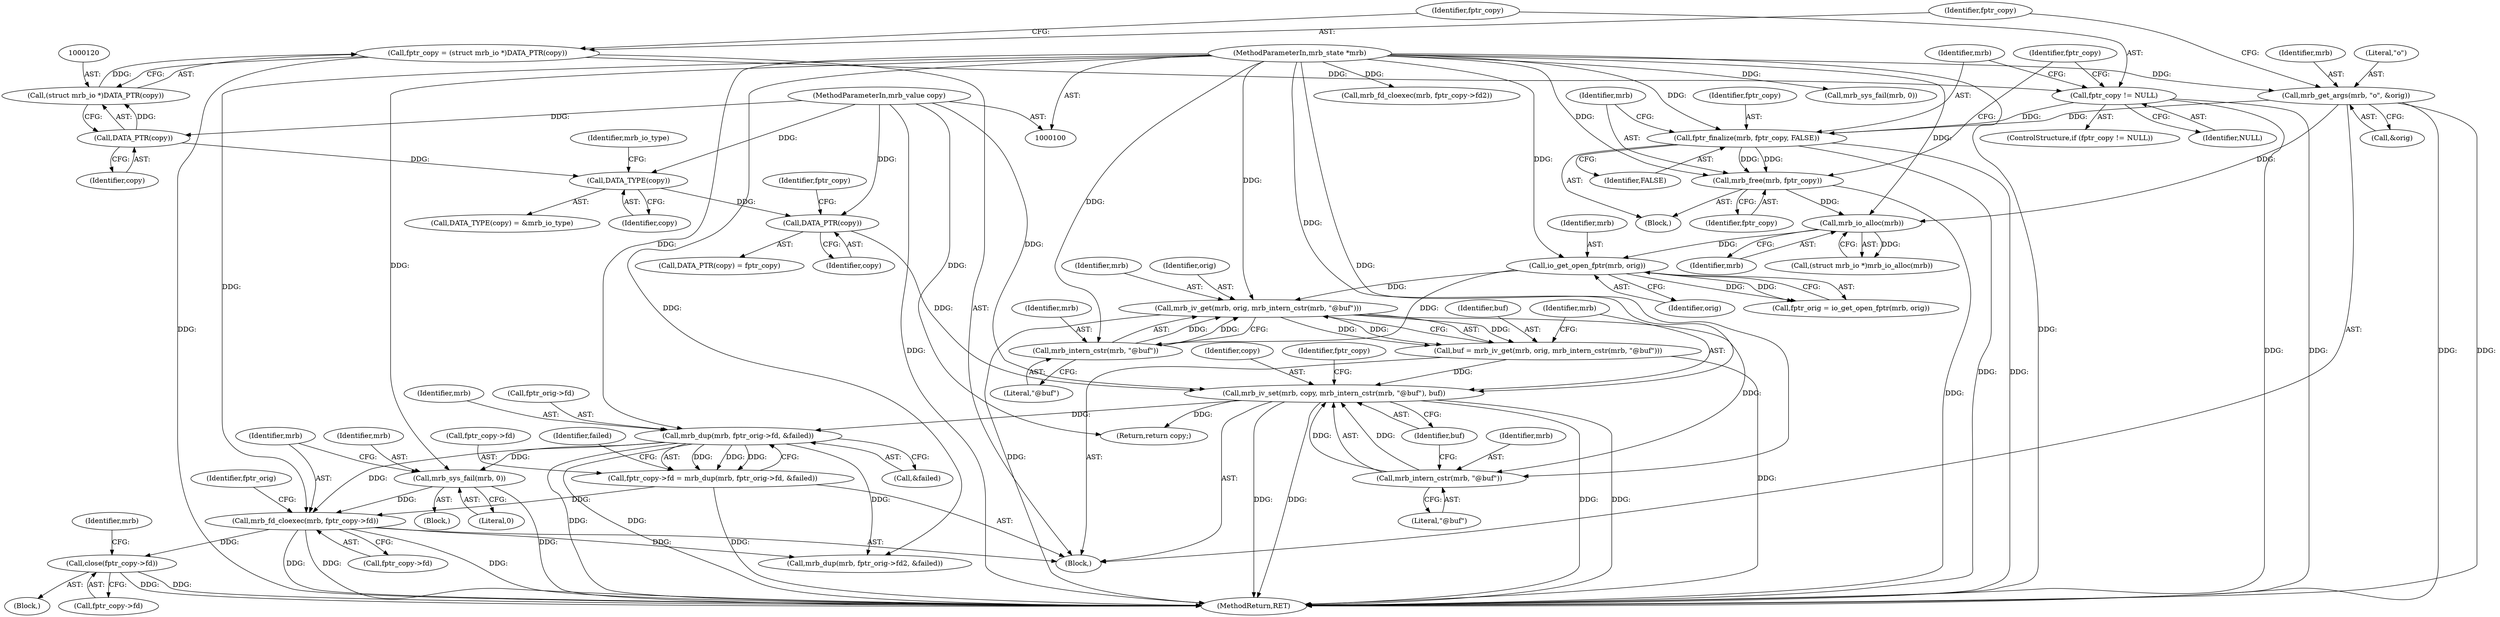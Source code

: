digraph "0_mruby_b51b21fc63c9805862322551387d9036f2b63433@API" {
"1000214" [label="(Call,close(fptr_copy->fd))"];
"1000187" [label="(Call,mrb_fd_cloexec(mrb, fptr_copy->fd))"];
"1000184" [label="(Call,mrb_sys_fail(mrb, 0))"];
"1000174" [label="(Call,mrb_dup(mrb, fptr_orig->fd, &failed))"];
"1000163" [label="(Call,mrb_iv_set(mrb, copy, mrb_intern_cstr(mrb, \"@buf\"), buf))"];
"1000166" [label="(Call,mrb_intern_cstr(mrb, \"@buf\"))"];
"1000157" [label="(Call,mrb_iv_get(mrb, orig, mrb_intern_cstr(mrb, \"@buf\")))"];
"1000160" [label="(Call,mrb_intern_cstr(mrb, \"@buf\"))"];
"1000143" [label="(Call,io_get_open_fptr(mrb, orig))"];
"1000139" [label="(Call,mrb_io_alloc(mrb))"];
"1000132" [label="(Call,mrb_free(mrb, fptr_copy))"];
"1000128" [label="(Call,fptr_finalize(mrb, fptr_copy, FALSE))"];
"1000112" [label="(Call,mrb_get_args(mrb, \"o\", &orig))"];
"1000101" [label="(MethodParameterIn,mrb_state *mrb)"];
"1000124" [label="(Call,fptr_copy != NULL)"];
"1000117" [label="(Call,fptr_copy = (struct mrb_io *)DATA_PTR(copy))"];
"1000119" [label="(Call,(struct mrb_io *)DATA_PTR(copy))"];
"1000121" [label="(Call,DATA_PTR(copy))"];
"1000102" [label="(MethodParameterIn,mrb_value copy)"];
"1000152" [label="(Call,DATA_PTR(copy))"];
"1000147" [label="(Call,DATA_TYPE(copy))"];
"1000155" [label="(Call,buf = mrb_iv_get(mrb, orig, mrb_intern_cstr(mrb, \"@buf\")))"];
"1000170" [label="(Call,fptr_copy->fd = mrb_dup(mrb, fptr_orig->fd, &failed))"];
"1000133" [label="(Identifier,mrb)"];
"1000140" [label="(Identifier,mrb)"];
"1000125" [label="(Identifier,fptr_copy)"];
"1000218" [label="(Call,mrb_sys_fail(mrb, 0))"];
"1000129" [label="(Identifier,mrb)"];
"1000154" [label="(Identifier,fptr_copy)"];
"1000148" [label="(Identifier,copy)"];
"1000117" [label="(Call,fptr_copy = (struct mrb_io *)DATA_PTR(copy))"];
"1000172" [label="(Identifier,fptr_copy)"];
"1000155" [label="(Call,buf = mrb_iv_get(mrb, orig, mrb_intern_cstr(mrb, \"@buf\")))"];
"1000159" [label="(Identifier,orig)"];
"1000167" [label="(Identifier,mrb)"];
"1000170" [label="(Call,fptr_copy->fd = mrb_dup(mrb, fptr_orig->fd, &failed))"];
"1000102" [label="(MethodParameterIn,mrb_value copy)"];
"1000136" [label="(Identifier,fptr_copy)"];
"1000128" [label="(Call,fptr_finalize(mrb, fptr_copy, FALSE))"];
"1000113" [label="(Identifier,mrb)"];
"1000147" [label="(Call,DATA_TYPE(copy))"];
"1000139" [label="(Call,mrb_io_alloc(mrb))"];
"1000112" [label="(Call,mrb_get_args(mrb, \"o\", &orig))"];
"1000187" [label="(Call,mrb_fd_cloexec(mrb, fptr_copy->fd))"];
"1000213" [label="(Block,)"];
"1000189" [label="(Call,fptr_copy->fd)"];
"1000179" [label="(Call,&failed)"];
"1000215" [label="(Call,fptr_copy->fd)"];
"1000103" [label="(Block,)"];
"1000145" [label="(Identifier,orig)"];
"1000127" [label="(Block,)"];
"1000130" [label="(Identifier,fptr_copy)"];
"1000169" [label="(Identifier,buf)"];
"1000171" [label="(Call,fptr_copy->fd)"];
"1000174" [label="(Call,mrb_dup(mrb, fptr_orig->fd, &failed))"];
"1000119" [label="(Call,(struct mrb_io *)DATA_PTR(copy))"];
"1000121" [label="(Call,DATA_PTR(copy))"];
"1000188" [label="(Identifier,mrb)"];
"1000183" [label="(Block,)"];
"1000144" [label="(Identifier,mrb)"];
"1000122" [label="(Identifier,copy)"];
"1000204" [label="(Call,mrb_dup(mrb, fptr_orig->fd2, &failed))"];
"1000152" [label="(Call,DATA_PTR(copy))"];
"1000168" [label="(Literal,\"@buf\")"];
"1000151" [label="(Call,DATA_PTR(copy) = fptr_copy)"];
"1000146" [label="(Call,DATA_TYPE(copy) = &mrb_io_type)"];
"1000114" [label="(Literal,\"o\")"];
"1000153" [label="(Identifier,copy)"];
"1000132" [label="(Call,mrb_free(mrb, fptr_copy))"];
"1000124" [label="(Call,fptr_copy != NULL)"];
"1000263" [label="(MethodReturn,RET)"];
"1000176" [label="(Call,fptr_orig->fd)"];
"1000118" [label="(Identifier,fptr_copy)"];
"1000156" [label="(Identifier,buf)"];
"1000163" [label="(Call,mrb_iv_set(mrb, copy, mrb_intern_cstr(mrb, \"@buf\"), buf))"];
"1000164" [label="(Identifier,mrb)"];
"1000175" [label="(Identifier,mrb)"];
"1000186" [label="(Literal,0)"];
"1000160" [label="(Call,mrb_intern_cstr(mrb, \"@buf\"))"];
"1000185" [label="(Identifier,mrb)"];
"1000126" [label="(Identifier,NULL)"];
"1000158" [label="(Identifier,mrb)"];
"1000165" [label="(Identifier,copy)"];
"1000166" [label="(Call,mrb_intern_cstr(mrb, \"@buf\"))"];
"1000162" [label="(Literal,\"@buf\")"];
"1000131" [label="(Identifier,FALSE)"];
"1000221" [label="(Call,mrb_fd_cloexec(mrb, fptr_copy->fd2))"];
"1000182" [label="(Identifier,failed)"];
"1000219" [label="(Identifier,mrb)"];
"1000157" [label="(Call,mrb_iv_get(mrb, orig, mrb_intern_cstr(mrb, \"@buf\")))"];
"1000214" [label="(Call,close(fptr_copy->fd))"];
"1000195" [label="(Identifier,fptr_orig)"];
"1000150" [label="(Identifier,mrb_io_type)"];
"1000141" [label="(Call,fptr_orig = io_get_open_fptr(mrb, orig))"];
"1000123" [label="(ControlStructure,if (fptr_copy != NULL))"];
"1000134" [label="(Identifier,fptr_copy)"];
"1000137" [label="(Call,(struct mrb_io *)mrb_io_alloc(mrb))"];
"1000161" [label="(Identifier,mrb)"];
"1000261" [label="(Return,return copy;)"];
"1000115" [label="(Call,&orig)"];
"1000143" [label="(Call,io_get_open_fptr(mrb, orig))"];
"1000184" [label="(Call,mrb_sys_fail(mrb, 0))"];
"1000101" [label="(MethodParameterIn,mrb_state *mrb)"];
"1000214" -> "1000213"  [label="AST: "];
"1000214" -> "1000215"  [label="CFG: "];
"1000215" -> "1000214"  [label="AST: "];
"1000219" -> "1000214"  [label="CFG: "];
"1000214" -> "1000263"  [label="DDG: "];
"1000214" -> "1000263"  [label="DDG: "];
"1000187" -> "1000214"  [label="DDG: "];
"1000187" -> "1000103"  [label="AST: "];
"1000187" -> "1000189"  [label="CFG: "];
"1000188" -> "1000187"  [label="AST: "];
"1000189" -> "1000187"  [label="AST: "];
"1000195" -> "1000187"  [label="CFG: "];
"1000187" -> "1000263"  [label="DDG: "];
"1000187" -> "1000263"  [label="DDG: "];
"1000187" -> "1000263"  [label="DDG: "];
"1000184" -> "1000187"  [label="DDG: "];
"1000174" -> "1000187"  [label="DDG: "];
"1000101" -> "1000187"  [label="DDG: "];
"1000170" -> "1000187"  [label="DDG: "];
"1000187" -> "1000204"  [label="DDG: "];
"1000184" -> "1000183"  [label="AST: "];
"1000184" -> "1000186"  [label="CFG: "];
"1000185" -> "1000184"  [label="AST: "];
"1000186" -> "1000184"  [label="AST: "];
"1000188" -> "1000184"  [label="CFG: "];
"1000184" -> "1000263"  [label="DDG: "];
"1000174" -> "1000184"  [label="DDG: "];
"1000101" -> "1000184"  [label="DDG: "];
"1000174" -> "1000170"  [label="AST: "];
"1000174" -> "1000179"  [label="CFG: "];
"1000175" -> "1000174"  [label="AST: "];
"1000176" -> "1000174"  [label="AST: "];
"1000179" -> "1000174"  [label="AST: "];
"1000170" -> "1000174"  [label="CFG: "];
"1000174" -> "1000263"  [label="DDG: "];
"1000174" -> "1000263"  [label="DDG: "];
"1000174" -> "1000170"  [label="DDG: "];
"1000174" -> "1000170"  [label="DDG: "];
"1000174" -> "1000170"  [label="DDG: "];
"1000163" -> "1000174"  [label="DDG: "];
"1000101" -> "1000174"  [label="DDG: "];
"1000174" -> "1000204"  [label="DDG: "];
"1000163" -> "1000103"  [label="AST: "];
"1000163" -> "1000169"  [label="CFG: "];
"1000164" -> "1000163"  [label="AST: "];
"1000165" -> "1000163"  [label="AST: "];
"1000166" -> "1000163"  [label="AST: "];
"1000169" -> "1000163"  [label="AST: "];
"1000172" -> "1000163"  [label="CFG: "];
"1000163" -> "1000263"  [label="DDG: "];
"1000163" -> "1000263"  [label="DDG: "];
"1000163" -> "1000263"  [label="DDG: "];
"1000163" -> "1000263"  [label="DDG: "];
"1000166" -> "1000163"  [label="DDG: "];
"1000166" -> "1000163"  [label="DDG: "];
"1000101" -> "1000163"  [label="DDG: "];
"1000152" -> "1000163"  [label="DDG: "];
"1000102" -> "1000163"  [label="DDG: "];
"1000155" -> "1000163"  [label="DDG: "];
"1000163" -> "1000261"  [label="DDG: "];
"1000166" -> "1000168"  [label="CFG: "];
"1000167" -> "1000166"  [label="AST: "];
"1000168" -> "1000166"  [label="AST: "];
"1000169" -> "1000166"  [label="CFG: "];
"1000157" -> "1000166"  [label="DDG: "];
"1000101" -> "1000166"  [label="DDG: "];
"1000157" -> "1000155"  [label="AST: "];
"1000157" -> "1000160"  [label="CFG: "];
"1000158" -> "1000157"  [label="AST: "];
"1000159" -> "1000157"  [label="AST: "];
"1000160" -> "1000157"  [label="AST: "];
"1000155" -> "1000157"  [label="CFG: "];
"1000157" -> "1000263"  [label="DDG: "];
"1000157" -> "1000155"  [label="DDG: "];
"1000157" -> "1000155"  [label="DDG: "];
"1000157" -> "1000155"  [label="DDG: "];
"1000160" -> "1000157"  [label="DDG: "];
"1000160" -> "1000157"  [label="DDG: "];
"1000101" -> "1000157"  [label="DDG: "];
"1000143" -> "1000157"  [label="DDG: "];
"1000160" -> "1000162"  [label="CFG: "];
"1000161" -> "1000160"  [label="AST: "];
"1000162" -> "1000160"  [label="AST: "];
"1000143" -> "1000160"  [label="DDG: "];
"1000101" -> "1000160"  [label="DDG: "];
"1000143" -> "1000141"  [label="AST: "];
"1000143" -> "1000145"  [label="CFG: "];
"1000144" -> "1000143"  [label="AST: "];
"1000145" -> "1000143"  [label="AST: "];
"1000141" -> "1000143"  [label="CFG: "];
"1000143" -> "1000141"  [label="DDG: "];
"1000143" -> "1000141"  [label="DDG: "];
"1000139" -> "1000143"  [label="DDG: "];
"1000101" -> "1000143"  [label="DDG: "];
"1000139" -> "1000137"  [label="AST: "];
"1000139" -> "1000140"  [label="CFG: "];
"1000140" -> "1000139"  [label="AST: "];
"1000137" -> "1000139"  [label="CFG: "];
"1000139" -> "1000137"  [label="DDG: "];
"1000132" -> "1000139"  [label="DDG: "];
"1000112" -> "1000139"  [label="DDG: "];
"1000101" -> "1000139"  [label="DDG: "];
"1000132" -> "1000127"  [label="AST: "];
"1000132" -> "1000134"  [label="CFG: "];
"1000133" -> "1000132"  [label="AST: "];
"1000134" -> "1000132"  [label="AST: "];
"1000136" -> "1000132"  [label="CFG: "];
"1000132" -> "1000263"  [label="DDG: "];
"1000128" -> "1000132"  [label="DDG: "];
"1000128" -> "1000132"  [label="DDG: "];
"1000101" -> "1000132"  [label="DDG: "];
"1000128" -> "1000127"  [label="AST: "];
"1000128" -> "1000131"  [label="CFG: "];
"1000129" -> "1000128"  [label="AST: "];
"1000130" -> "1000128"  [label="AST: "];
"1000131" -> "1000128"  [label="AST: "];
"1000133" -> "1000128"  [label="CFG: "];
"1000128" -> "1000263"  [label="DDG: "];
"1000128" -> "1000263"  [label="DDG: "];
"1000112" -> "1000128"  [label="DDG: "];
"1000101" -> "1000128"  [label="DDG: "];
"1000124" -> "1000128"  [label="DDG: "];
"1000112" -> "1000103"  [label="AST: "];
"1000112" -> "1000115"  [label="CFG: "];
"1000113" -> "1000112"  [label="AST: "];
"1000114" -> "1000112"  [label="AST: "];
"1000115" -> "1000112"  [label="AST: "];
"1000118" -> "1000112"  [label="CFG: "];
"1000112" -> "1000263"  [label="DDG: "];
"1000112" -> "1000263"  [label="DDG: "];
"1000101" -> "1000112"  [label="DDG: "];
"1000101" -> "1000100"  [label="AST: "];
"1000101" -> "1000263"  [label="DDG: "];
"1000101" -> "1000204"  [label="DDG: "];
"1000101" -> "1000218"  [label="DDG: "];
"1000101" -> "1000221"  [label="DDG: "];
"1000124" -> "1000123"  [label="AST: "];
"1000124" -> "1000126"  [label="CFG: "];
"1000125" -> "1000124"  [label="AST: "];
"1000126" -> "1000124"  [label="AST: "];
"1000129" -> "1000124"  [label="CFG: "];
"1000136" -> "1000124"  [label="CFG: "];
"1000124" -> "1000263"  [label="DDG: "];
"1000124" -> "1000263"  [label="DDG: "];
"1000117" -> "1000124"  [label="DDG: "];
"1000117" -> "1000103"  [label="AST: "];
"1000117" -> "1000119"  [label="CFG: "];
"1000118" -> "1000117"  [label="AST: "];
"1000119" -> "1000117"  [label="AST: "];
"1000125" -> "1000117"  [label="CFG: "];
"1000117" -> "1000263"  [label="DDG: "];
"1000119" -> "1000117"  [label="DDG: "];
"1000119" -> "1000121"  [label="CFG: "];
"1000120" -> "1000119"  [label="AST: "];
"1000121" -> "1000119"  [label="AST: "];
"1000121" -> "1000119"  [label="DDG: "];
"1000121" -> "1000122"  [label="CFG: "];
"1000122" -> "1000121"  [label="AST: "];
"1000102" -> "1000121"  [label="DDG: "];
"1000121" -> "1000147"  [label="DDG: "];
"1000102" -> "1000100"  [label="AST: "];
"1000102" -> "1000263"  [label="DDG: "];
"1000102" -> "1000147"  [label="DDG: "];
"1000102" -> "1000152"  [label="DDG: "];
"1000102" -> "1000261"  [label="DDG: "];
"1000152" -> "1000151"  [label="AST: "];
"1000152" -> "1000153"  [label="CFG: "];
"1000153" -> "1000152"  [label="AST: "];
"1000154" -> "1000152"  [label="CFG: "];
"1000147" -> "1000152"  [label="DDG: "];
"1000147" -> "1000146"  [label="AST: "];
"1000147" -> "1000148"  [label="CFG: "];
"1000148" -> "1000147"  [label="AST: "];
"1000150" -> "1000147"  [label="CFG: "];
"1000155" -> "1000103"  [label="AST: "];
"1000156" -> "1000155"  [label="AST: "];
"1000164" -> "1000155"  [label="CFG: "];
"1000155" -> "1000263"  [label="DDG: "];
"1000170" -> "1000103"  [label="AST: "];
"1000171" -> "1000170"  [label="AST: "];
"1000182" -> "1000170"  [label="CFG: "];
"1000170" -> "1000263"  [label="DDG: "];
}
